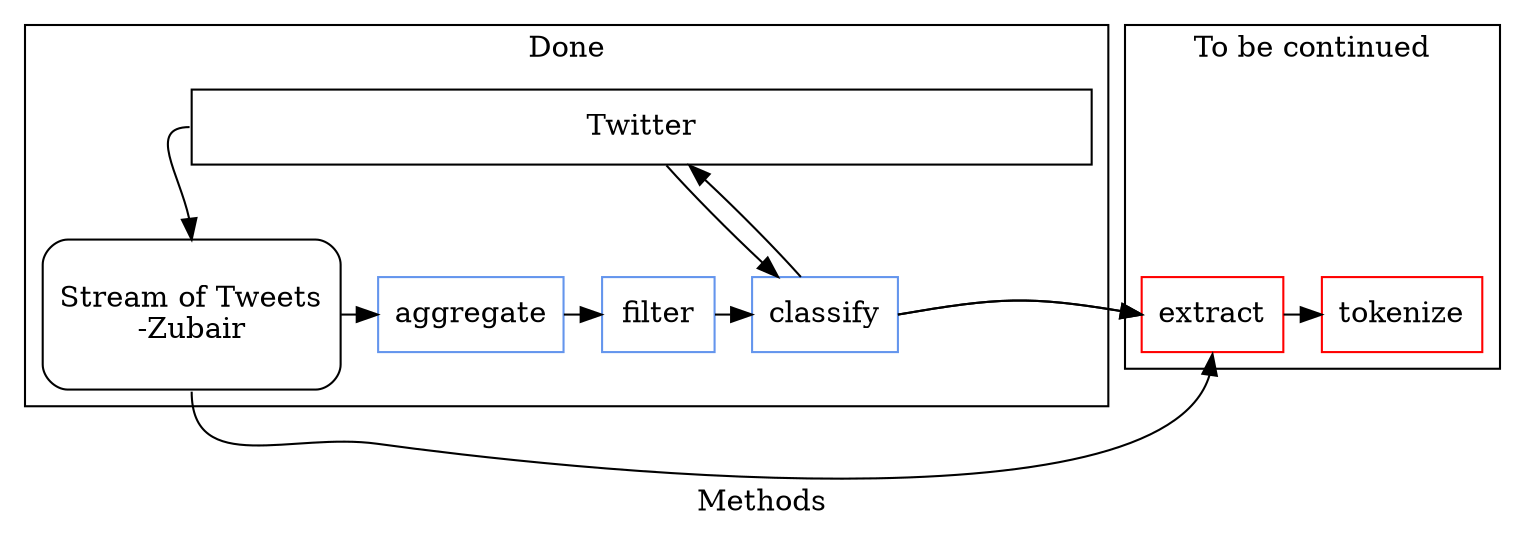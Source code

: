 digraph {
	label="Methods";

	node[group=left]
	subgraph cluster_done {
		label="Done";

		twitter[shape="box", width=6, label="Twitter"]
		stream[shape="box", style="rounded", height=1, label="Stream of Tweets\n-Zubair"]
		aggregate[shape="box", color="#6495ed"]
		filter[shape="box", color="#6495ed"]
		classify[shape="box", color="#6495ed"]

		twitter:w -> stream:n;
		twitter -> classify;
		stream -> aggregate;
		aggregate -> filter;
		filter -> classify;
		classify -> twitter;

		{ rank=same; stream; aggregate; filter; classify; }
	}

	node[group=right]
	subgraph cluster_future {
		label="To be continued";
		height=4
		//rankdir=LR;

		place[style="invis"];
		place -> extract[style="invis"];
		extract[shape="box", color="red"]
		tokenize[shape="box", color="red"]
		extract -> tokenize;

		{ rank=same; extract; tokenize; }
	}

	stream:s -> extract:s[constraint=false];
	classify:e -> extract:w[constraint=false];

}